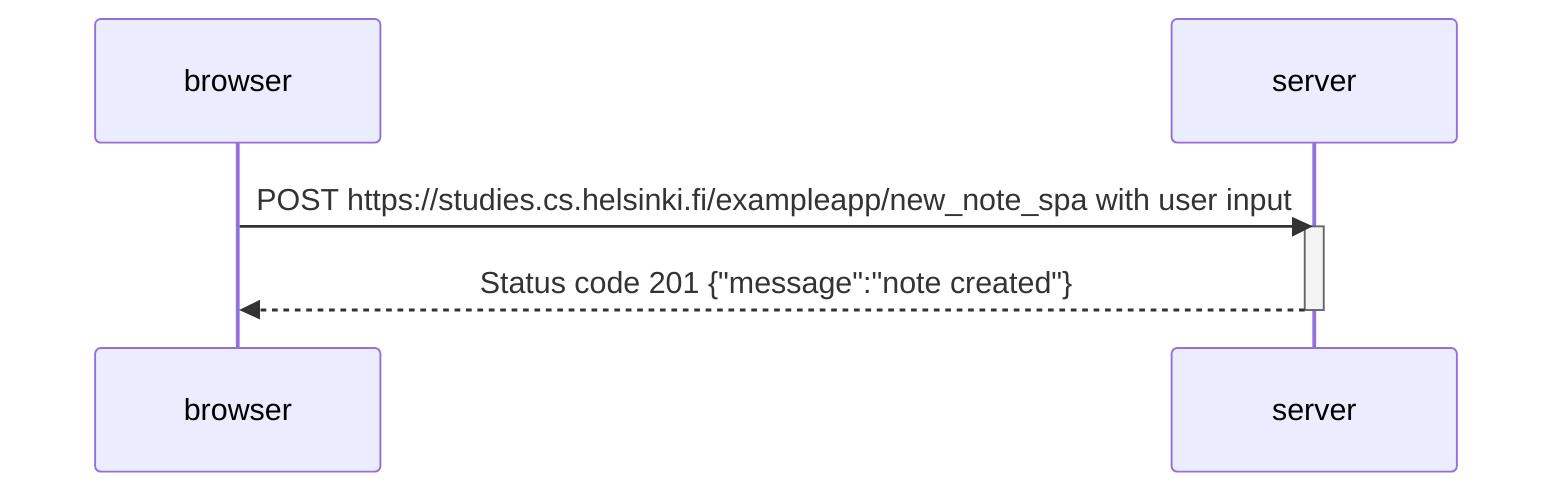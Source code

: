 %% 0.6
%% diagram depicting the situation where the user creates a new note using the single-page version of the app

sequenceDiagram
    participant browser
    participant server

    browser->>server: POST https://studies.cs.helsinki.fi/exampleapp/new_note_spa with user input
    activate server
    server-->>browser: Status code 201 {"message":"note created"}
    deactivate server